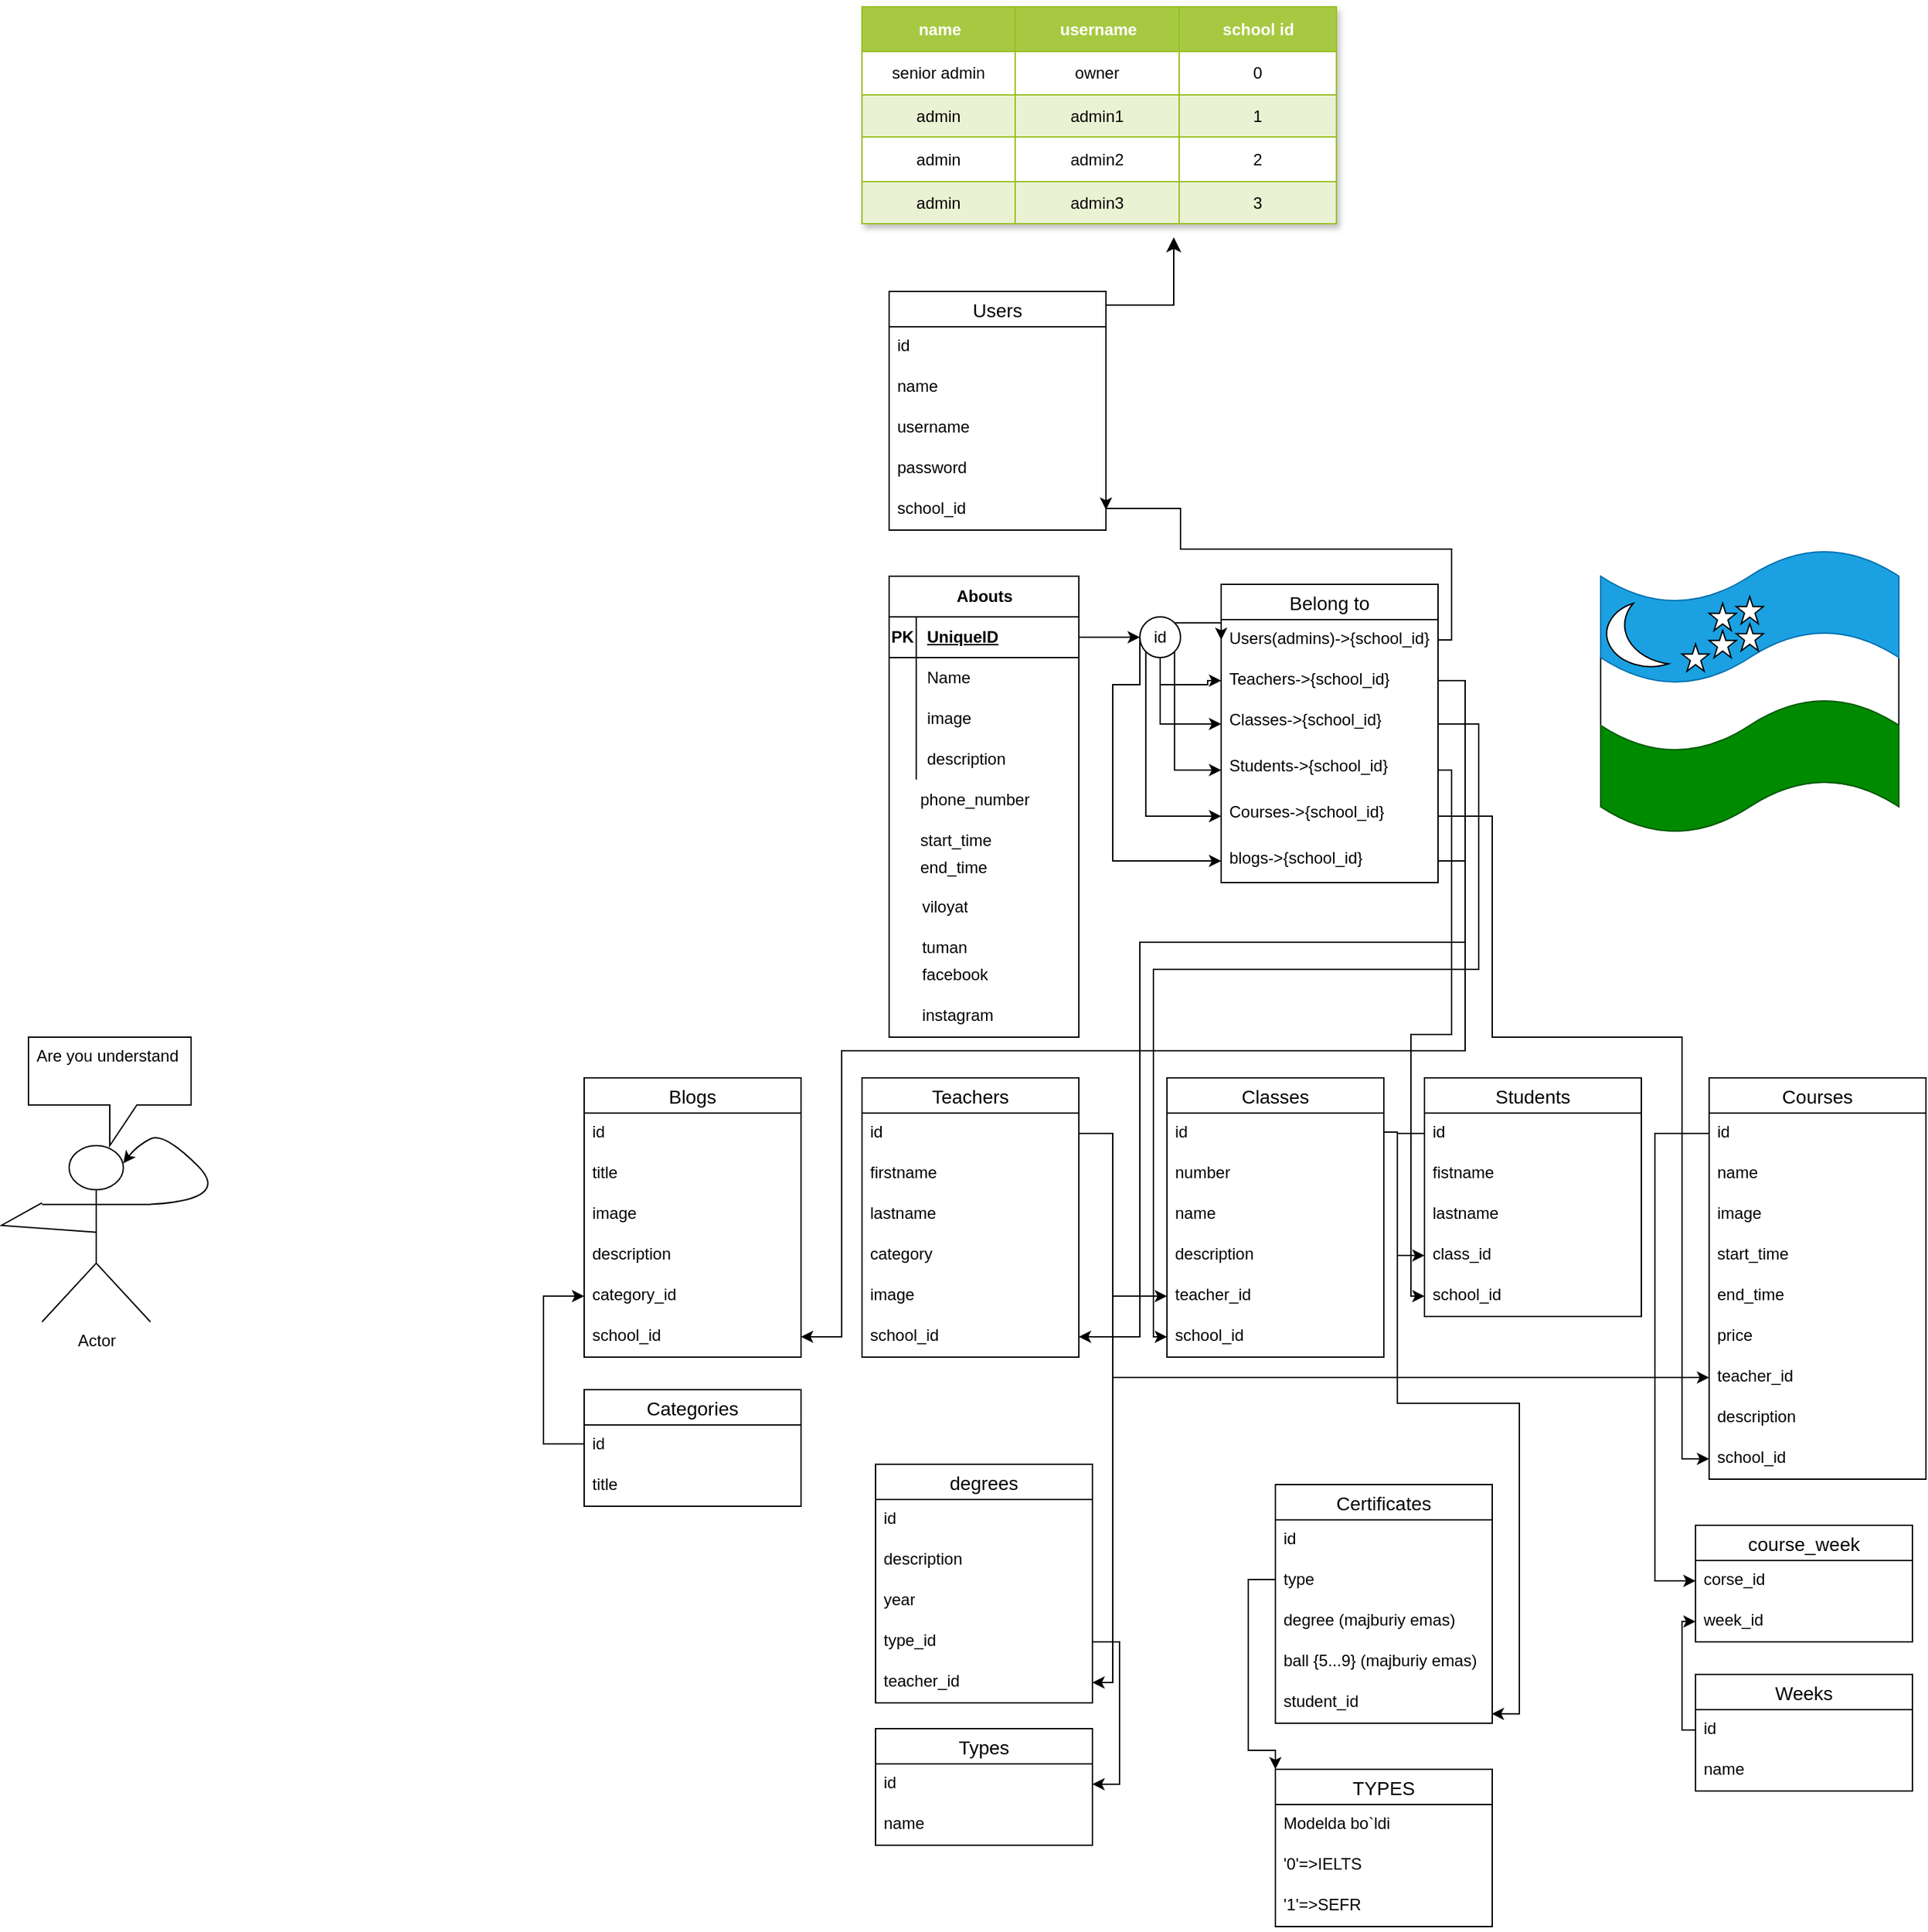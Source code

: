 <mxfile version="21.5.1" type="github">
  <diagram name="Page-1" id="LwU_bVEaTcYrUMofRP5s">
    <mxGraphModel dx="1930" dy="1664" grid="1" gridSize="10" guides="1" tooltips="1" connect="1" arrows="1" fold="1" page="1" pageScale="1" pageWidth="850" pageHeight="1100" math="0" shadow="0">
      <root>
        <mxCell id="0" />
        <mxCell id="1" parent="0" />
        <mxCell id="cDD-ko_IG0OKeNIVkfs_-1" value="Abouts" style="shape=table;startSize=30;container=1;collapsible=1;childLayout=tableLayout;fixedRows=1;rowLines=0;fontStyle=1;align=center;resizeLast=1;html=1;" parent="1" vertex="1">
          <mxGeometry x="-5" y="10" width="140" height="340" as="geometry">
            <mxRectangle x="-5" y="10" width="80" height="30" as="alternateBounds" />
          </mxGeometry>
        </mxCell>
        <mxCell id="cDD-ko_IG0OKeNIVkfs_-2" value="" style="shape=tableRow;horizontal=0;startSize=0;swimlaneHead=0;swimlaneBody=0;fillColor=none;collapsible=0;dropTarget=0;points=[[0,0.5],[1,0.5]];portConstraint=eastwest;top=0;left=0;right=0;bottom=1;" parent="cDD-ko_IG0OKeNIVkfs_-1" vertex="1">
          <mxGeometry y="30" width="140" height="30" as="geometry" />
        </mxCell>
        <mxCell id="cDD-ko_IG0OKeNIVkfs_-3" value="PK" style="shape=partialRectangle;connectable=0;fillColor=none;top=0;left=0;bottom=0;right=0;fontStyle=1;overflow=hidden;whiteSpace=wrap;html=1;" parent="cDD-ko_IG0OKeNIVkfs_-2" vertex="1">
          <mxGeometry width="20" height="30" as="geometry">
            <mxRectangle width="20" height="30" as="alternateBounds" />
          </mxGeometry>
        </mxCell>
        <mxCell id="cDD-ko_IG0OKeNIVkfs_-4" value="UniqueID" style="shape=partialRectangle;connectable=0;fillColor=none;top=0;left=0;bottom=0;right=0;align=left;spacingLeft=6;fontStyle=5;overflow=hidden;whiteSpace=wrap;html=1;" parent="cDD-ko_IG0OKeNIVkfs_-2" vertex="1">
          <mxGeometry x="20" width="120" height="30" as="geometry">
            <mxRectangle width="120" height="30" as="alternateBounds" />
          </mxGeometry>
        </mxCell>
        <mxCell id="cDD-ko_IG0OKeNIVkfs_-5" value="" style="shape=tableRow;horizontal=0;startSize=0;swimlaneHead=0;swimlaneBody=0;fillColor=none;collapsible=0;dropTarget=0;points=[[0,0.5],[1,0.5]];portConstraint=eastwest;top=0;left=0;right=0;bottom=0;" parent="cDD-ko_IG0OKeNIVkfs_-1" vertex="1">
          <mxGeometry y="60" width="140" height="30" as="geometry" />
        </mxCell>
        <mxCell id="cDD-ko_IG0OKeNIVkfs_-6" value="" style="shape=partialRectangle;connectable=0;fillColor=none;top=0;left=0;bottom=0;right=0;editable=1;overflow=hidden;whiteSpace=wrap;html=1;" parent="cDD-ko_IG0OKeNIVkfs_-5" vertex="1">
          <mxGeometry width="20" height="30" as="geometry">
            <mxRectangle width="20" height="30" as="alternateBounds" />
          </mxGeometry>
        </mxCell>
        <mxCell id="cDD-ko_IG0OKeNIVkfs_-7" value="Name" style="shape=partialRectangle;connectable=0;fillColor=none;top=0;left=0;bottom=0;right=0;align=left;spacingLeft=6;overflow=hidden;whiteSpace=wrap;html=1;" parent="cDD-ko_IG0OKeNIVkfs_-5" vertex="1">
          <mxGeometry x="20" width="120" height="30" as="geometry">
            <mxRectangle width="120" height="30" as="alternateBounds" />
          </mxGeometry>
        </mxCell>
        <mxCell id="cDD-ko_IG0OKeNIVkfs_-8" value="" style="shape=tableRow;horizontal=0;startSize=0;swimlaneHead=0;swimlaneBody=0;fillColor=none;collapsible=0;dropTarget=0;points=[[0,0.5],[1,0.5]];portConstraint=eastwest;top=0;left=0;right=0;bottom=0;" parent="cDD-ko_IG0OKeNIVkfs_-1" vertex="1">
          <mxGeometry y="90" width="140" height="30" as="geometry" />
        </mxCell>
        <mxCell id="cDD-ko_IG0OKeNIVkfs_-9" value="" style="shape=partialRectangle;connectable=0;fillColor=none;top=0;left=0;bottom=0;right=0;editable=1;overflow=hidden;whiteSpace=wrap;html=1;" parent="cDD-ko_IG0OKeNIVkfs_-8" vertex="1">
          <mxGeometry width="20" height="30" as="geometry">
            <mxRectangle width="20" height="30" as="alternateBounds" />
          </mxGeometry>
        </mxCell>
        <mxCell id="cDD-ko_IG0OKeNIVkfs_-10" value="image" style="shape=partialRectangle;connectable=0;fillColor=none;top=0;left=0;bottom=0;right=0;align=left;spacingLeft=6;overflow=hidden;whiteSpace=wrap;html=1;" parent="cDD-ko_IG0OKeNIVkfs_-8" vertex="1">
          <mxGeometry x="20" width="120" height="30" as="geometry">
            <mxRectangle width="120" height="30" as="alternateBounds" />
          </mxGeometry>
        </mxCell>
        <mxCell id="cDD-ko_IG0OKeNIVkfs_-11" value="" style="shape=tableRow;horizontal=0;startSize=0;swimlaneHead=0;swimlaneBody=0;fillColor=none;collapsible=0;dropTarget=0;points=[[0,0.5],[1,0.5]];portConstraint=eastwest;top=0;left=0;right=0;bottom=0;" parent="cDD-ko_IG0OKeNIVkfs_-1" vertex="1">
          <mxGeometry y="120" width="140" height="30" as="geometry" />
        </mxCell>
        <mxCell id="cDD-ko_IG0OKeNIVkfs_-12" value="" style="shape=partialRectangle;connectable=0;fillColor=none;top=0;left=0;bottom=0;right=0;editable=1;overflow=hidden;whiteSpace=wrap;html=1;" parent="cDD-ko_IG0OKeNIVkfs_-11" vertex="1">
          <mxGeometry width="20" height="30" as="geometry">
            <mxRectangle width="20" height="30" as="alternateBounds" />
          </mxGeometry>
        </mxCell>
        <mxCell id="cDD-ko_IG0OKeNIVkfs_-13" value="description" style="shape=partialRectangle;connectable=0;fillColor=none;top=0;left=0;bottom=0;right=0;align=left;spacingLeft=6;overflow=hidden;whiteSpace=wrap;html=1;" parent="cDD-ko_IG0OKeNIVkfs_-11" vertex="1">
          <mxGeometry x="20" width="120" height="30" as="geometry">
            <mxRectangle width="120" height="30" as="alternateBounds" />
          </mxGeometry>
        </mxCell>
        <mxCell id="cDD-ko_IG0OKeNIVkfs_-14" value="phone_number" style="shape=partialRectangle;connectable=0;fillColor=none;top=0;left=0;bottom=0;right=0;align=left;spacingLeft=6;overflow=hidden;whiteSpace=wrap;html=1;" parent="1" vertex="1">
          <mxGeometry x="10" y="160" width="150" height="30" as="geometry">
            <mxRectangle width="150" height="30" as="alternateBounds" />
          </mxGeometry>
        </mxCell>
        <mxCell id="cDD-ko_IG0OKeNIVkfs_-15" value="end_time" style="shape=partialRectangle;connectable=0;fillColor=none;top=0;left=0;bottom=0;right=0;align=left;spacingLeft=6;overflow=hidden;whiteSpace=wrap;html=1;" parent="1" vertex="1">
          <mxGeometry x="10" y="210" width="150" height="30" as="geometry">
            <mxRectangle width="150" height="30" as="alternateBounds" />
          </mxGeometry>
        </mxCell>
        <mxCell id="cDD-ko_IG0OKeNIVkfs_-16" value="start_time" style="shape=partialRectangle;connectable=0;fillColor=none;top=0;left=0;bottom=0;right=0;align=left;spacingLeft=6;overflow=hidden;whiteSpace=wrap;html=1;" parent="1" vertex="1">
          <mxGeometry x="10" y="190" width="150" height="30" as="geometry">
            <mxRectangle width="150" height="30" as="alternateBounds" />
          </mxGeometry>
        </mxCell>
        <mxCell id="cDD-ko_IG0OKeNIVkfs_-17" value="&amp;nbsp;viloyat" style="text;strokeColor=none;fillColor=none;spacingLeft=4;spacingRight=4;overflow=hidden;rotatable=0;points=[[0,0.5],[1,0.5]];portConstraint=eastwest;fontSize=12;whiteSpace=wrap;html=1;" parent="1" vertex="1">
          <mxGeometry x="10" y="240" width="110" height="30" as="geometry" />
        </mxCell>
        <mxCell id="cDD-ko_IG0OKeNIVkfs_-18" value="&amp;nbsp;tuman" style="text;strokeColor=none;fillColor=none;spacingLeft=4;spacingRight=4;overflow=hidden;rotatable=0;points=[[0,0.5],[1,0.5]];portConstraint=eastwest;fontSize=12;whiteSpace=wrap;html=1;" parent="1" vertex="1">
          <mxGeometry x="10" y="270" width="110" height="30" as="geometry" />
        </mxCell>
        <mxCell id="cDD-ko_IG0OKeNIVkfs_-19" value="&amp;nbsp;facebook" style="text;strokeColor=none;fillColor=none;spacingLeft=4;spacingRight=4;overflow=hidden;rotatable=0;points=[[0,0.5],[1,0.5]];portConstraint=eastwest;fontSize=12;whiteSpace=wrap;html=1;" parent="1" vertex="1">
          <mxGeometry x="10" y="290" width="110" height="30" as="geometry" />
        </mxCell>
        <mxCell id="cDD-ko_IG0OKeNIVkfs_-20" value="&amp;nbsp;instagram" style="text;strokeColor=none;fillColor=none;spacingLeft=4;spacingRight=4;overflow=hidden;rotatable=0;points=[[0,0.5],[1,0.5]];portConstraint=eastwest;fontSize=12;whiteSpace=wrap;html=1;" parent="1" vertex="1">
          <mxGeometry x="10" y="320" width="110" height="30" as="geometry" />
        </mxCell>
        <mxCell id="cDD-ko_IG0OKeNIVkfs_-21" value="Belong to" style="swimlane;fontStyle=0;childLayout=stackLayout;horizontal=1;startSize=26;horizontalStack=0;resizeParent=1;resizeParentMax=0;resizeLast=0;collapsible=1;marginBottom=0;align=center;fontSize=14;" parent="1" vertex="1">
          <mxGeometry x="240" y="16" width="160" height="220" as="geometry" />
        </mxCell>
        <mxCell id="cDD-ko_IG0OKeNIVkfs_-22" value="Users(admins)-&amp;gt;{school_id}" style="text;strokeColor=none;fillColor=none;spacingLeft=4;spacingRight=4;overflow=hidden;rotatable=0;points=[[0,0.5],[1,0.5]];portConstraint=eastwest;fontSize=12;whiteSpace=wrap;html=1;" parent="cDD-ko_IG0OKeNIVkfs_-21" vertex="1">
          <mxGeometry y="26" width="160" height="30" as="geometry" />
        </mxCell>
        <mxCell id="cDD-ko_IG0OKeNIVkfs_-23" value="Teachers-&amp;gt;{school_id}" style="text;strokeColor=none;fillColor=none;spacingLeft=4;spacingRight=4;overflow=hidden;rotatable=0;points=[[0,0.5],[1,0.5]];portConstraint=eastwest;fontSize=12;whiteSpace=wrap;html=1;" parent="cDD-ko_IG0OKeNIVkfs_-21" vertex="1">
          <mxGeometry y="56" width="160" height="30" as="geometry" />
        </mxCell>
        <mxCell id="cDD-ko_IG0OKeNIVkfs_-24" value="Classes-&amp;gt;{school_id}" style="text;strokeColor=none;fillColor=none;spacingLeft=4;spacingRight=4;overflow=hidden;rotatable=0;points=[[0,0.5],[1,0.5]];portConstraint=eastwest;fontSize=12;whiteSpace=wrap;html=1;" parent="cDD-ko_IG0OKeNIVkfs_-21" vertex="1">
          <mxGeometry y="86" width="160" height="34" as="geometry" />
        </mxCell>
        <mxCell id="cDD-ko_IG0OKeNIVkfs_-25" value="Students-&amp;gt;{school_id}" style="text;strokeColor=none;fillColor=none;spacingLeft=4;spacingRight=4;overflow=hidden;rotatable=0;points=[[0,0.5],[1,0.5]];portConstraint=eastwest;fontSize=12;whiteSpace=wrap;html=1;" parent="cDD-ko_IG0OKeNIVkfs_-21" vertex="1">
          <mxGeometry y="120" width="160" height="34" as="geometry" />
        </mxCell>
        <mxCell id="cDD-ko_IG0OKeNIVkfs_-26" value="Courses-&amp;gt;{school_id}" style="text;strokeColor=none;fillColor=none;spacingLeft=4;spacingRight=4;overflow=hidden;rotatable=0;points=[[0,0.5],[1,0.5]];portConstraint=eastwest;fontSize=12;whiteSpace=wrap;html=1;" parent="cDD-ko_IG0OKeNIVkfs_-21" vertex="1">
          <mxGeometry y="154" width="160" height="34" as="geometry" />
        </mxCell>
        <mxCell id="cDD-ko_IG0OKeNIVkfs_-27" value="blogs-&amp;gt;{school_id}" style="text;strokeColor=none;fillColor=none;spacingLeft=4;spacingRight=4;overflow=hidden;rotatable=0;points=[[0,0.5],[1,0.5]];portConstraint=eastwest;fontSize=12;whiteSpace=wrap;html=1;" parent="cDD-ko_IG0OKeNIVkfs_-21" vertex="1">
          <mxGeometry y="188" width="160" height="32" as="geometry" />
        </mxCell>
        <mxCell id="cDD-ko_IG0OKeNIVkfs_-28" style="edgeStyle=orthogonalEdgeStyle;rounded=0;orthogonalLoop=1;jettySize=auto;html=1;exitX=1;exitY=0;exitDx=0;exitDy=0;entryX=0;entryY=0.5;entryDx=0;entryDy=0;" parent="1" source="cDD-ko_IG0OKeNIVkfs_-34" target="cDD-ko_IG0OKeNIVkfs_-22" edge="1">
          <mxGeometry relative="1" as="geometry">
            <Array as="points">
              <mxPoint x="240" y="44" />
            </Array>
          </mxGeometry>
        </mxCell>
        <mxCell id="cDD-ko_IG0OKeNIVkfs_-29" style="edgeStyle=orthogonalEdgeStyle;rounded=0;orthogonalLoop=1;jettySize=auto;html=1;entryX=0;entryY=0.5;entryDx=0;entryDy=0;" parent="1" source="cDD-ko_IG0OKeNIVkfs_-34" target="cDD-ko_IG0OKeNIVkfs_-23" edge="1">
          <mxGeometry relative="1" as="geometry" />
        </mxCell>
        <mxCell id="cDD-ko_IG0OKeNIVkfs_-30" style="edgeStyle=orthogonalEdgeStyle;rounded=0;orthogonalLoop=1;jettySize=auto;html=1;exitX=1;exitY=1;exitDx=0;exitDy=0;entryX=0;entryY=0.5;entryDx=0;entryDy=0;" parent="1" source="cDD-ko_IG0OKeNIVkfs_-34" target="cDD-ko_IG0OKeNIVkfs_-25" edge="1">
          <mxGeometry relative="1" as="geometry" />
        </mxCell>
        <mxCell id="cDD-ko_IG0OKeNIVkfs_-31" style="edgeStyle=orthogonalEdgeStyle;rounded=0;orthogonalLoop=1;jettySize=auto;html=1;exitX=0.5;exitY=1;exitDx=0;exitDy=0;entryX=0;entryY=0.5;entryDx=0;entryDy=0;" parent="1" source="cDD-ko_IG0OKeNIVkfs_-34" target="cDD-ko_IG0OKeNIVkfs_-24" edge="1">
          <mxGeometry relative="1" as="geometry" />
        </mxCell>
        <mxCell id="cDD-ko_IG0OKeNIVkfs_-32" style="edgeStyle=orthogonalEdgeStyle;rounded=0;orthogonalLoop=1;jettySize=auto;html=1;exitX=0;exitY=1;exitDx=0;exitDy=0;entryX=0;entryY=0.5;entryDx=0;entryDy=0;" parent="1" source="cDD-ko_IG0OKeNIVkfs_-34" target="cDD-ko_IG0OKeNIVkfs_-26" edge="1">
          <mxGeometry relative="1" as="geometry">
            <mxPoint x="170.003" y="79.997" as="sourcePoint" />
            <mxPoint x="335.61" y="229.39" as="targetPoint" />
          </mxGeometry>
        </mxCell>
        <mxCell id="cDD-ko_IG0OKeNIVkfs_-33" style="edgeStyle=orthogonalEdgeStyle;rounded=0;orthogonalLoop=1;jettySize=auto;html=1;exitX=0;exitY=0.5;exitDx=0;exitDy=0;entryX=0;entryY=0.5;entryDx=0;entryDy=0;" parent="1" source="cDD-ko_IG0OKeNIVkfs_-34" target="cDD-ko_IG0OKeNIVkfs_-27" edge="1">
          <mxGeometry relative="1" as="geometry">
            <Array as="points">
              <mxPoint x="180" y="90" />
              <mxPoint x="160" y="90" />
              <mxPoint x="160" y="220" />
            </Array>
          </mxGeometry>
        </mxCell>
        <mxCell id="cDD-ko_IG0OKeNIVkfs_-34" value="id" style="ellipse;whiteSpace=wrap;html=1;align=center;" parent="1" vertex="1">
          <mxGeometry x="180" y="40" width="30" height="30" as="geometry" />
        </mxCell>
        <mxCell id="cDD-ko_IG0OKeNIVkfs_-35" style="edgeStyle=orthogonalEdgeStyle;rounded=0;orthogonalLoop=1;jettySize=auto;html=1;exitX=1;exitY=0.5;exitDx=0;exitDy=0;" parent="1" source="cDD-ko_IG0OKeNIVkfs_-2" target="cDD-ko_IG0OKeNIVkfs_-34" edge="1">
          <mxGeometry relative="1" as="geometry" />
        </mxCell>
        <mxCell id="cDD-ko_IG0OKeNIVkfs_-36" value="" style="shape=partialRectangle;connectable=0;top=0;left=0;bottom=0;right=0;editable=1;overflow=hidden;whiteSpace=wrap;html=1;" parent="1" vertex="1">
          <mxGeometry x="425" y="80" width="30" height="30" as="geometry">
            <mxRectangle width="30" height="30" as="alternateBounds" />
          </mxGeometry>
        </mxCell>
        <mxCell id="cDD-ko_IG0OKeNIVkfs_-37" value="Users" style="swimlane;fontStyle=0;childLayout=stackLayout;horizontal=1;startSize=26;horizontalStack=0;resizeParent=1;resizeParentMax=0;resizeLast=0;collapsible=1;marginBottom=0;align=center;fontSize=14;" parent="1" vertex="1">
          <mxGeometry x="-5" y="-200" width="160" height="176" as="geometry" />
        </mxCell>
        <mxCell id="cDD-ko_IG0OKeNIVkfs_-38" value="id" style="text;strokeColor=none;fillColor=none;spacingLeft=4;spacingRight=4;overflow=hidden;rotatable=0;points=[[0,0.5],[1,0.5]];portConstraint=eastwest;fontSize=12;whiteSpace=wrap;html=1;" parent="cDD-ko_IG0OKeNIVkfs_-37" vertex="1">
          <mxGeometry y="26" width="160" height="30" as="geometry" />
        </mxCell>
        <mxCell id="cDD-ko_IG0OKeNIVkfs_-39" value="name" style="text;strokeColor=none;fillColor=none;spacingLeft=4;spacingRight=4;overflow=hidden;rotatable=0;points=[[0,0.5],[1,0.5]];portConstraint=eastwest;fontSize=12;whiteSpace=wrap;html=1;" parent="cDD-ko_IG0OKeNIVkfs_-37" vertex="1">
          <mxGeometry y="56" width="160" height="30" as="geometry" />
        </mxCell>
        <mxCell id="cDD-ko_IG0OKeNIVkfs_-40" value="username" style="text;strokeColor=none;fillColor=none;spacingLeft=4;spacingRight=4;overflow=hidden;rotatable=0;points=[[0,0.5],[1,0.5]];portConstraint=eastwest;fontSize=12;whiteSpace=wrap;html=1;" parent="cDD-ko_IG0OKeNIVkfs_-37" vertex="1">
          <mxGeometry y="86" width="160" height="30" as="geometry" />
        </mxCell>
        <mxCell id="cDD-ko_IG0OKeNIVkfs_-41" value="password" style="text;strokeColor=none;fillColor=none;spacingLeft=4;spacingRight=4;overflow=hidden;rotatable=0;points=[[0,0.5],[1,0.5]];portConstraint=eastwest;fontSize=12;whiteSpace=wrap;html=1;" parent="cDD-ko_IG0OKeNIVkfs_-37" vertex="1">
          <mxGeometry y="116" width="160" height="30" as="geometry" />
        </mxCell>
        <mxCell id="cDD-ko_IG0OKeNIVkfs_-42" value="school_id" style="text;strokeColor=none;fillColor=none;spacingLeft=4;spacingRight=4;overflow=hidden;rotatable=0;points=[[0,0.5],[1,0.5]];portConstraint=eastwest;fontSize=12;whiteSpace=wrap;html=1;" parent="cDD-ko_IG0OKeNIVkfs_-37" vertex="1">
          <mxGeometry y="146" width="160" height="30" as="geometry" />
        </mxCell>
        <mxCell id="cDD-ko_IG0OKeNIVkfs_-43" style="edgeStyle=orthogonalEdgeStyle;rounded=0;orthogonalLoop=1;jettySize=auto;html=1;exitX=1;exitY=0.5;exitDx=0;exitDy=0;entryX=1;entryY=0.5;entryDx=0;entryDy=0;" parent="1" source="cDD-ko_IG0OKeNIVkfs_-22" target="cDD-ko_IG0OKeNIVkfs_-42" edge="1">
          <mxGeometry relative="1" as="geometry">
            <mxPoint x="160" y="-40" as="targetPoint" />
            <Array as="points">
              <mxPoint x="410" y="57" />
              <mxPoint x="410" y="-10" />
              <mxPoint x="210" y="-10" />
              <mxPoint x="210" y="-40" />
            </Array>
          </mxGeometry>
        </mxCell>
        <mxCell id="cDD-ko_IG0OKeNIVkfs_-44" value="Teachers" style="swimlane;fontStyle=0;childLayout=stackLayout;horizontal=1;startSize=26;horizontalStack=0;resizeParent=1;resizeParentMax=0;resizeLast=0;collapsible=1;marginBottom=0;align=center;fontSize=14;" parent="1" vertex="1">
          <mxGeometry x="-25" y="380" width="160" height="206" as="geometry" />
        </mxCell>
        <mxCell id="cDD-ko_IG0OKeNIVkfs_-45" value="id" style="text;strokeColor=none;fillColor=none;spacingLeft=4;spacingRight=4;overflow=hidden;rotatable=0;points=[[0,0.5],[1,0.5]];portConstraint=eastwest;fontSize=12;whiteSpace=wrap;html=1;" parent="cDD-ko_IG0OKeNIVkfs_-44" vertex="1">
          <mxGeometry y="26" width="160" height="30" as="geometry" />
        </mxCell>
        <mxCell id="cDD-ko_IG0OKeNIVkfs_-46" value="firstname" style="text;strokeColor=none;fillColor=none;spacingLeft=4;spacingRight=4;overflow=hidden;rotatable=0;points=[[0,0.5],[1,0.5]];portConstraint=eastwest;fontSize=12;whiteSpace=wrap;html=1;" parent="cDD-ko_IG0OKeNIVkfs_-44" vertex="1">
          <mxGeometry y="56" width="160" height="30" as="geometry" />
        </mxCell>
        <mxCell id="cDD-ko_IG0OKeNIVkfs_-47" value="lastname" style="text;strokeColor=none;fillColor=none;spacingLeft=4;spacingRight=4;overflow=hidden;rotatable=0;points=[[0,0.5],[1,0.5]];portConstraint=eastwest;fontSize=12;whiteSpace=wrap;html=1;" parent="cDD-ko_IG0OKeNIVkfs_-44" vertex="1">
          <mxGeometry y="86" width="160" height="30" as="geometry" />
        </mxCell>
        <mxCell id="cDD-ko_IG0OKeNIVkfs_-48" value="category" style="text;strokeColor=none;fillColor=none;spacingLeft=4;spacingRight=4;overflow=hidden;rotatable=0;points=[[0,0.5],[1,0.5]];portConstraint=eastwest;fontSize=12;whiteSpace=wrap;html=1;" parent="cDD-ko_IG0OKeNIVkfs_-44" vertex="1">
          <mxGeometry y="116" width="160" height="30" as="geometry" />
        </mxCell>
        <mxCell id="cDD-ko_IG0OKeNIVkfs_-49" value="image" style="text;strokeColor=none;fillColor=none;spacingLeft=4;spacingRight=4;overflow=hidden;rotatable=0;points=[[0,0.5],[1,0.5]];portConstraint=eastwest;fontSize=12;whiteSpace=wrap;html=1;" parent="cDD-ko_IG0OKeNIVkfs_-44" vertex="1">
          <mxGeometry y="146" width="160" height="30" as="geometry" />
        </mxCell>
        <mxCell id="cDD-ko_IG0OKeNIVkfs_-50" value="school_id" style="text;strokeColor=none;fillColor=none;spacingLeft=4;spacingRight=4;overflow=hidden;rotatable=0;points=[[0,0.5],[1,0.5]];portConstraint=eastwest;fontSize=12;whiteSpace=wrap;html=1;" parent="cDD-ko_IG0OKeNIVkfs_-44" vertex="1">
          <mxGeometry y="176" width="160" height="30" as="geometry" />
        </mxCell>
        <mxCell id="cDD-ko_IG0OKeNIVkfs_-51" style="edgeStyle=orthogonalEdgeStyle;rounded=0;orthogonalLoop=1;jettySize=auto;html=1;exitX=1;exitY=0.5;exitDx=0;exitDy=0;entryX=1;entryY=0.5;entryDx=0;entryDy=0;" parent="1" source="cDD-ko_IG0OKeNIVkfs_-23" target="cDD-ko_IG0OKeNIVkfs_-50" edge="1">
          <mxGeometry relative="1" as="geometry">
            <mxPoint x="180" y="570" as="targetPoint" />
            <Array as="points">
              <mxPoint x="420" y="87" />
              <mxPoint x="420" y="280" />
              <mxPoint x="180" y="280" />
              <mxPoint x="180" y="571" />
            </Array>
          </mxGeometry>
        </mxCell>
        <mxCell id="cDD-ko_IG0OKeNIVkfs_-52" value="Students" style="swimlane;fontStyle=0;childLayout=stackLayout;horizontal=1;startSize=26;horizontalStack=0;resizeParent=1;resizeParentMax=0;resizeLast=0;collapsible=1;marginBottom=0;align=center;fontSize=14;" parent="1" vertex="1">
          <mxGeometry x="390" y="380" width="160" height="176" as="geometry" />
        </mxCell>
        <mxCell id="cDD-ko_IG0OKeNIVkfs_-53" value="id" style="text;strokeColor=none;fillColor=none;spacingLeft=4;spacingRight=4;overflow=hidden;rotatable=0;points=[[0,0.5],[1,0.5]];portConstraint=eastwest;fontSize=12;whiteSpace=wrap;html=1;" parent="cDD-ko_IG0OKeNIVkfs_-52" vertex="1">
          <mxGeometry y="26" width="160" height="30" as="geometry" />
        </mxCell>
        <mxCell id="cDD-ko_IG0OKeNIVkfs_-54" value="fistname" style="text;strokeColor=none;fillColor=none;spacingLeft=4;spacingRight=4;overflow=hidden;rotatable=0;points=[[0,0.5],[1,0.5]];portConstraint=eastwest;fontSize=12;whiteSpace=wrap;html=1;" parent="cDD-ko_IG0OKeNIVkfs_-52" vertex="1">
          <mxGeometry y="56" width="160" height="30" as="geometry" />
        </mxCell>
        <mxCell id="cDD-ko_IG0OKeNIVkfs_-55" value="lastname" style="text;strokeColor=none;fillColor=none;spacingLeft=4;spacingRight=4;overflow=hidden;rotatable=0;points=[[0,0.5],[1,0.5]];portConstraint=eastwest;fontSize=12;whiteSpace=wrap;html=1;" parent="cDD-ko_IG0OKeNIVkfs_-52" vertex="1">
          <mxGeometry y="86" width="160" height="30" as="geometry" />
        </mxCell>
        <mxCell id="cDD-ko_IG0OKeNIVkfs_-56" value="class_id" style="text;strokeColor=none;fillColor=none;spacingLeft=4;spacingRight=4;overflow=hidden;rotatable=0;points=[[0,0.5],[1,0.5]];portConstraint=eastwest;fontSize=12;whiteSpace=wrap;html=1;" parent="cDD-ko_IG0OKeNIVkfs_-52" vertex="1">
          <mxGeometry y="116" width="160" height="30" as="geometry" />
        </mxCell>
        <mxCell id="cDD-ko_IG0OKeNIVkfs_-57" value="school_id" style="text;strokeColor=none;fillColor=none;spacingLeft=4;spacingRight=4;overflow=hidden;rotatable=0;points=[[0,0.5],[1,0.5]];portConstraint=eastwest;fontSize=12;whiteSpace=wrap;html=1;" parent="cDD-ko_IG0OKeNIVkfs_-52" vertex="1">
          <mxGeometry y="146" width="160" height="30" as="geometry" />
        </mxCell>
        <mxCell id="cDD-ko_IG0OKeNIVkfs_-58" value="Classes" style="swimlane;fontStyle=0;childLayout=stackLayout;horizontal=1;startSize=26;horizontalStack=0;resizeParent=1;resizeParentMax=0;resizeLast=0;collapsible=1;marginBottom=0;align=center;fontSize=14;" parent="1" vertex="1">
          <mxGeometry x="200" y="380" width="160" height="206" as="geometry" />
        </mxCell>
        <mxCell id="cDD-ko_IG0OKeNIVkfs_-59" value="id" style="text;strokeColor=none;fillColor=none;spacingLeft=4;spacingRight=4;overflow=hidden;rotatable=0;points=[[0,0.5],[1,0.5]];portConstraint=eastwest;fontSize=12;whiteSpace=wrap;html=1;" parent="cDD-ko_IG0OKeNIVkfs_-58" vertex="1">
          <mxGeometry y="26" width="160" height="30" as="geometry" />
        </mxCell>
        <mxCell id="cDD-ko_IG0OKeNIVkfs_-60" value="number" style="text;strokeColor=none;fillColor=none;spacingLeft=4;spacingRight=4;overflow=hidden;rotatable=0;points=[[0,0.5],[1,0.5]];portConstraint=eastwest;fontSize=12;whiteSpace=wrap;html=1;" parent="cDD-ko_IG0OKeNIVkfs_-58" vertex="1">
          <mxGeometry y="56" width="160" height="30" as="geometry" />
        </mxCell>
        <mxCell id="cDD-ko_IG0OKeNIVkfs_-61" value="name" style="text;strokeColor=none;fillColor=none;spacingLeft=4;spacingRight=4;overflow=hidden;rotatable=0;points=[[0,0.5],[1,0.5]];portConstraint=eastwest;fontSize=12;whiteSpace=wrap;html=1;" parent="cDD-ko_IG0OKeNIVkfs_-58" vertex="1">
          <mxGeometry y="86" width="160" height="30" as="geometry" />
        </mxCell>
        <mxCell id="cDD-ko_IG0OKeNIVkfs_-62" value="description" style="text;strokeColor=none;fillColor=none;spacingLeft=4;spacingRight=4;overflow=hidden;rotatable=0;points=[[0,0.5],[1,0.5]];portConstraint=eastwest;fontSize=12;whiteSpace=wrap;html=1;" parent="cDD-ko_IG0OKeNIVkfs_-58" vertex="1">
          <mxGeometry y="116" width="160" height="30" as="geometry" />
        </mxCell>
        <mxCell id="cDD-ko_IG0OKeNIVkfs_-63" value="teacher_id" style="text;strokeColor=none;fillColor=none;spacingLeft=4;spacingRight=4;overflow=hidden;rotatable=0;points=[[0,0.5],[1,0.5]];portConstraint=eastwest;fontSize=12;whiteSpace=wrap;html=1;" parent="cDD-ko_IG0OKeNIVkfs_-58" vertex="1">
          <mxGeometry y="146" width="160" height="30" as="geometry" />
        </mxCell>
        <mxCell id="cDD-ko_IG0OKeNIVkfs_-64" value="school_id" style="text;strokeColor=none;fillColor=none;spacingLeft=4;spacingRight=4;overflow=hidden;rotatable=0;points=[[0,0.5],[1,0.5]];portConstraint=eastwest;fontSize=12;whiteSpace=wrap;html=1;" parent="cDD-ko_IG0OKeNIVkfs_-58" vertex="1">
          <mxGeometry y="176" width="160" height="30" as="geometry" />
        </mxCell>
        <mxCell id="cDD-ko_IG0OKeNIVkfs_-65" style="edgeStyle=orthogonalEdgeStyle;rounded=0;orthogonalLoop=1;jettySize=auto;html=1;exitX=1;exitY=0.5;exitDx=0;exitDy=0;entryX=0;entryY=0.5;entryDx=0;entryDy=0;" parent="1" source="cDD-ko_IG0OKeNIVkfs_-24" target="cDD-ko_IG0OKeNIVkfs_-64" edge="1">
          <mxGeometry relative="1" as="geometry">
            <Array as="points">
              <mxPoint x="430" y="119" />
              <mxPoint x="430" y="300" />
              <mxPoint x="190" y="300" />
              <mxPoint x="190" y="571" />
            </Array>
          </mxGeometry>
        </mxCell>
        <mxCell id="cDD-ko_IG0OKeNIVkfs_-66" style="edgeStyle=orthogonalEdgeStyle;rounded=0;orthogonalLoop=1;jettySize=auto;html=1;exitX=1;exitY=0.5;exitDx=0;exitDy=0;entryX=0;entryY=0.5;entryDx=0;entryDy=0;" parent="1" source="cDD-ko_IG0OKeNIVkfs_-45" target="cDD-ko_IG0OKeNIVkfs_-63" edge="1">
          <mxGeometry relative="1" as="geometry">
            <Array as="points">
              <mxPoint x="160" y="421" />
              <mxPoint x="160" y="541" />
            </Array>
          </mxGeometry>
        </mxCell>
        <mxCell id="cDD-ko_IG0OKeNIVkfs_-67" style="edgeStyle=orthogonalEdgeStyle;rounded=0;orthogonalLoop=1;jettySize=auto;html=1;exitX=1;exitY=0.5;exitDx=0;exitDy=0;entryX=0;entryY=0.5;entryDx=0;entryDy=0;" parent="1" source="cDD-ko_IG0OKeNIVkfs_-59" target="cDD-ko_IG0OKeNIVkfs_-56" edge="1">
          <mxGeometry relative="1" as="geometry">
            <Array as="points">
              <mxPoint x="360" y="420" />
              <mxPoint x="370" y="420" />
              <mxPoint x="370" y="511" />
            </Array>
          </mxGeometry>
        </mxCell>
        <mxCell id="cDD-ko_IG0OKeNIVkfs_-68" value="Courses" style="swimlane;fontStyle=0;childLayout=stackLayout;horizontal=1;startSize=26;horizontalStack=0;resizeParent=1;resizeParentMax=0;resizeLast=0;collapsible=1;marginBottom=0;align=center;fontSize=14;" parent="1" vertex="1">
          <mxGeometry x="600" y="380" width="160" height="296" as="geometry" />
        </mxCell>
        <mxCell id="cDD-ko_IG0OKeNIVkfs_-69" value="id" style="text;strokeColor=none;fillColor=none;spacingLeft=4;spacingRight=4;overflow=hidden;rotatable=0;points=[[0,0.5],[1,0.5]];portConstraint=eastwest;fontSize=12;whiteSpace=wrap;html=1;" parent="cDD-ko_IG0OKeNIVkfs_-68" vertex="1">
          <mxGeometry y="26" width="160" height="30" as="geometry" />
        </mxCell>
        <mxCell id="cDD-ko_IG0OKeNIVkfs_-70" value="name" style="text;strokeColor=none;fillColor=none;spacingLeft=4;spacingRight=4;overflow=hidden;rotatable=0;points=[[0,0.5],[1,0.5]];portConstraint=eastwest;fontSize=12;whiteSpace=wrap;html=1;" parent="cDD-ko_IG0OKeNIVkfs_-68" vertex="1">
          <mxGeometry y="56" width="160" height="30" as="geometry" />
        </mxCell>
        <mxCell id="cDD-ko_IG0OKeNIVkfs_-71" value="image" style="text;strokeColor=none;fillColor=none;spacingLeft=4;spacingRight=4;overflow=hidden;rotatable=0;points=[[0,0.5],[1,0.5]];portConstraint=eastwest;fontSize=12;whiteSpace=wrap;html=1;" parent="cDD-ko_IG0OKeNIVkfs_-68" vertex="1">
          <mxGeometry y="86" width="160" height="30" as="geometry" />
        </mxCell>
        <mxCell id="cDD-ko_IG0OKeNIVkfs_-72" value="start_time" style="text;strokeColor=none;fillColor=none;spacingLeft=4;spacingRight=4;overflow=hidden;rotatable=0;points=[[0,0.5],[1,0.5]];portConstraint=eastwest;fontSize=12;whiteSpace=wrap;html=1;" parent="cDD-ko_IG0OKeNIVkfs_-68" vertex="1">
          <mxGeometry y="116" width="160" height="30" as="geometry" />
        </mxCell>
        <mxCell id="cDD-ko_IG0OKeNIVkfs_-73" value="end_time" style="text;strokeColor=none;fillColor=none;spacingLeft=4;spacingRight=4;overflow=hidden;rotatable=0;points=[[0,0.5],[1,0.5]];portConstraint=eastwest;fontSize=12;whiteSpace=wrap;html=1;" parent="cDD-ko_IG0OKeNIVkfs_-68" vertex="1">
          <mxGeometry y="146" width="160" height="30" as="geometry" />
        </mxCell>
        <mxCell id="cDD-ko_IG0OKeNIVkfs_-74" value="price" style="text;strokeColor=none;fillColor=none;spacingLeft=4;spacingRight=4;overflow=hidden;rotatable=0;points=[[0,0.5],[1,0.5]];portConstraint=eastwest;fontSize=12;whiteSpace=wrap;html=1;" parent="cDD-ko_IG0OKeNIVkfs_-68" vertex="1">
          <mxGeometry y="176" width="160" height="30" as="geometry" />
        </mxCell>
        <mxCell id="cDD-ko_IG0OKeNIVkfs_-75" value="teacher_id" style="text;strokeColor=none;fillColor=none;spacingLeft=4;spacingRight=4;overflow=hidden;rotatable=0;points=[[0,0.5],[1,0.5]];portConstraint=eastwest;fontSize=12;whiteSpace=wrap;html=1;" parent="cDD-ko_IG0OKeNIVkfs_-68" vertex="1">
          <mxGeometry y="206" width="160" height="30" as="geometry" />
        </mxCell>
        <mxCell id="cDD-ko_IG0OKeNIVkfs_-76" value="description" style="text;strokeColor=none;fillColor=none;spacingLeft=4;spacingRight=4;overflow=hidden;rotatable=0;points=[[0,0.5],[1,0.5]];portConstraint=eastwest;fontSize=12;whiteSpace=wrap;html=1;" parent="cDD-ko_IG0OKeNIVkfs_-68" vertex="1">
          <mxGeometry y="236" width="160" height="30" as="geometry" />
        </mxCell>
        <mxCell id="cDD-ko_IG0OKeNIVkfs_-77" value="school_id" style="text;strokeColor=none;fillColor=none;spacingLeft=4;spacingRight=4;overflow=hidden;rotatable=0;points=[[0,0.5],[1,0.5]];portConstraint=eastwest;fontSize=12;whiteSpace=wrap;html=1;" parent="cDD-ko_IG0OKeNIVkfs_-68" vertex="1">
          <mxGeometry y="266" width="160" height="30" as="geometry" />
        </mxCell>
        <mxCell id="cDD-ko_IG0OKeNIVkfs_-78" style="edgeStyle=orthogonalEdgeStyle;rounded=0;orthogonalLoop=1;jettySize=auto;html=1;exitX=1;exitY=0.5;exitDx=0;exitDy=0;entryX=0;entryY=0.5;entryDx=0;entryDy=0;" parent="1" source="cDD-ko_IG0OKeNIVkfs_-25" target="cDD-ko_IG0OKeNIVkfs_-57" edge="1">
          <mxGeometry relative="1" as="geometry">
            <Array as="points">
              <mxPoint x="410" y="153" />
              <mxPoint x="410" y="348" />
              <mxPoint x="380" y="348" />
              <mxPoint x="380" y="541" />
            </Array>
          </mxGeometry>
        </mxCell>
        <mxCell id="cDD-ko_IG0OKeNIVkfs_-79" style="edgeStyle=orthogonalEdgeStyle;rounded=0;orthogonalLoop=1;jettySize=auto;html=1;exitX=1;exitY=0.5;exitDx=0;exitDy=0;entryX=0;entryY=0.5;entryDx=0;entryDy=0;" parent="1" source="cDD-ko_IG0OKeNIVkfs_-26" target="cDD-ko_IG0OKeNIVkfs_-77" edge="1">
          <mxGeometry relative="1" as="geometry">
            <Array as="points">
              <mxPoint x="440" y="187" />
              <mxPoint x="440" y="350" />
              <mxPoint x="580" y="350" />
              <mxPoint x="580" y="661" />
            </Array>
          </mxGeometry>
        </mxCell>
        <mxCell id="cDD-ko_IG0OKeNIVkfs_-80" style="edgeStyle=orthogonalEdgeStyle;rounded=0;orthogonalLoop=1;jettySize=auto;html=1;exitX=1;exitY=0.5;exitDx=0;exitDy=0;entryX=0;entryY=0.5;entryDx=0;entryDy=0;" parent="1" source="cDD-ko_IG0OKeNIVkfs_-45" target="cDD-ko_IG0OKeNIVkfs_-75" edge="1">
          <mxGeometry relative="1" as="geometry">
            <Array as="points">
              <mxPoint x="160" y="421" />
              <mxPoint x="160" y="601" />
            </Array>
          </mxGeometry>
        </mxCell>
        <mxCell id="cDD-ko_IG0OKeNIVkfs_-81" value="Blogs" style="swimlane;fontStyle=0;childLayout=stackLayout;horizontal=1;startSize=26;horizontalStack=0;resizeParent=1;resizeParentMax=0;resizeLast=0;collapsible=1;marginBottom=0;align=center;fontSize=14;" parent="1" vertex="1">
          <mxGeometry x="-230" y="380" width="160" height="206" as="geometry" />
        </mxCell>
        <mxCell id="cDD-ko_IG0OKeNIVkfs_-82" value="id" style="text;strokeColor=none;fillColor=none;spacingLeft=4;spacingRight=4;overflow=hidden;rotatable=0;points=[[0,0.5],[1,0.5]];portConstraint=eastwest;fontSize=12;whiteSpace=wrap;html=1;" parent="cDD-ko_IG0OKeNIVkfs_-81" vertex="1">
          <mxGeometry y="26" width="160" height="30" as="geometry" />
        </mxCell>
        <mxCell id="cDD-ko_IG0OKeNIVkfs_-83" value="title" style="text;strokeColor=none;fillColor=none;spacingLeft=4;spacingRight=4;overflow=hidden;rotatable=0;points=[[0,0.5],[1,0.5]];portConstraint=eastwest;fontSize=12;whiteSpace=wrap;html=1;" parent="cDD-ko_IG0OKeNIVkfs_-81" vertex="1">
          <mxGeometry y="56" width="160" height="30" as="geometry" />
        </mxCell>
        <mxCell id="cDD-ko_IG0OKeNIVkfs_-84" value="image" style="text;strokeColor=none;fillColor=none;spacingLeft=4;spacingRight=4;overflow=hidden;rotatable=0;points=[[0,0.5],[1,0.5]];portConstraint=eastwest;fontSize=12;whiteSpace=wrap;html=1;" parent="cDD-ko_IG0OKeNIVkfs_-81" vertex="1">
          <mxGeometry y="86" width="160" height="30" as="geometry" />
        </mxCell>
        <mxCell id="cDD-ko_IG0OKeNIVkfs_-85" value="description" style="text;strokeColor=none;fillColor=none;spacingLeft=4;spacingRight=4;overflow=hidden;rotatable=0;points=[[0,0.5],[1,0.5]];portConstraint=eastwest;fontSize=12;whiteSpace=wrap;html=1;" parent="cDD-ko_IG0OKeNIVkfs_-81" vertex="1">
          <mxGeometry y="116" width="160" height="30" as="geometry" />
        </mxCell>
        <mxCell id="cDD-ko_IG0OKeNIVkfs_-86" value="category_id" style="text;strokeColor=none;fillColor=none;spacingLeft=4;spacingRight=4;overflow=hidden;rotatable=0;points=[[0,0.5],[1,0.5]];portConstraint=eastwest;fontSize=12;whiteSpace=wrap;html=1;" parent="cDD-ko_IG0OKeNIVkfs_-81" vertex="1">
          <mxGeometry y="146" width="160" height="30" as="geometry" />
        </mxCell>
        <mxCell id="cDD-ko_IG0OKeNIVkfs_-87" value="school_id" style="text;strokeColor=none;fillColor=none;spacingLeft=4;spacingRight=4;overflow=hidden;rotatable=0;points=[[0,0.5],[1,0.5]];portConstraint=eastwest;fontSize=12;whiteSpace=wrap;html=1;" parent="cDD-ko_IG0OKeNIVkfs_-81" vertex="1">
          <mxGeometry y="176" width="160" height="30" as="geometry" />
        </mxCell>
        <mxCell id="cDD-ko_IG0OKeNIVkfs_-88" style="edgeStyle=orthogonalEdgeStyle;rounded=0;orthogonalLoop=1;jettySize=auto;html=1;exitX=1;exitY=0.5;exitDx=0;exitDy=0;entryX=1;entryY=0.5;entryDx=0;entryDy=0;" parent="1" source="cDD-ko_IG0OKeNIVkfs_-27" target="cDD-ko_IG0OKeNIVkfs_-87" edge="1">
          <mxGeometry relative="1" as="geometry">
            <mxPoint x="-70" y="530" as="targetPoint" />
            <Array as="points">
              <mxPoint x="420" y="220" />
              <mxPoint x="420" y="360" />
              <mxPoint x="-40" y="360" />
              <mxPoint x="-40" y="571" />
            </Array>
          </mxGeometry>
        </mxCell>
        <mxCell id="cDD-ko_IG0OKeNIVkfs_-89" value="Categories" style="swimlane;fontStyle=0;childLayout=stackLayout;horizontal=1;startSize=26;horizontalStack=0;resizeParent=1;resizeParentMax=0;resizeLast=0;collapsible=1;marginBottom=0;align=center;fontSize=14;" parent="1" vertex="1">
          <mxGeometry x="-230" y="610" width="160" height="86" as="geometry" />
        </mxCell>
        <mxCell id="cDD-ko_IG0OKeNIVkfs_-90" value="id" style="text;strokeColor=none;fillColor=none;spacingLeft=4;spacingRight=4;overflow=hidden;rotatable=0;points=[[0,0.5],[1,0.5]];portConstraint=eastwest;fontSize=12;whiteSpace=wrap;html=1;" parent="cDD-ko_IG0OKeNIVkfs_-89" vertex="1">
          <mxGeometry y="26" width="160" height="30" as="geometry" />
        </mxCell>
        <mxCell id="cDD-ko_IG0OKeNIVkfs_-91" value="title" style="text;strokeColor=none;fillColor=none;spacingLeft=4;spacingRight=4;overflow=hidden;rotatable=0;points=[[0,0.5],[1,0.5]];portConstraint=eastwest;fontSize=12;whiteSpace=wrap;html=1;" parent="cDD-ko_IG0OKeNIVkfs_-89" vertex="1">
          <mxGeometry y="56" width="160" height="30" as="geometry" />
        </mxCell>
        <mxCell id="cDD-ko_IG0OKeNIVkfs_-92" style="edgeStyle=orthogonalEdgeStyle;rounded=0;orthogonalLoop=1;jettySize=auto;html=1;entryX=0;entryY=0.5;entryDx=0;entryDy=0;exitX=0;exitY=0.5;exitDx=0;exitDy=0;" parent="1" source="cDD-ko_IG0OKeNIVkfs_-90" target="cDD-ko_IG0OKeNIVkfs_-86" edge="1">
          <mxGeometry relative="1" as="geometry">
            <mxPoint x="-200" y="641" as="sourcePoint" />
            <Array as="points">
              <mxPoint x="-230" y="650" />
              <mxPoint x="-260" y="650" />
              <mxPoint x="-260" y="541" />
            </Array>
          </mxGeometry>
        </mxCell>
        <mxCell id="cDD-ko_IG0OKeNIVkfs_-93" value="Weeks" style="swimlane;fontStyle=0;childLayout=stackLayout;horizontal=1;startSize=26;horizontalStack=0;resizeParent=1;resizeParentMax=0;resizeLast=0;collapsible=1;marginBottom=0;align=center;fontSize=14;" parent="1" vertex="1">
          <mxGeometry x="590" y="820" width="160" height="86" as="geometry" />
        </mxCell>
        <mxCell id="cDD-ko_IG0OKeNIVkfs_-94" value="id" style="text;strokeColor=none;fillColor=none;spacingLeft=4;spacingRight=4;overflow=hidden;rotatable=0;points=[[0,0.5],[1,0.5]];portConstraint=eastwest;fontSize=12;whiteSpace=wrap;html=1;" parent="cDD-ko_IG0OKeNIVkfs_-93" vertex="1">
          <mxGeometry y="26" width="160" height="30" as="geometry" />
        </mxCell>
        <mxCell id="cDD-ko_IG0OKeNIVkfs_-95" value="name" style="text;strokeColor=none;fillColor=none;spacingLeft=4;spacingRight=4;overflow=hidden;rotatable=0;points=[[0,0.5],[1,0.5]];portConstraint=eastwest;fontSize=12;whiteSpace=wrap;html=1;" parent="cDD-ko_IG0OKeNIVkfs_-93" vertex="1">
          <mxGeometry y="56" width="160" height="30" as="geometry" />
        </mxCell>
        <mxCell id="cDD-ko_IG0OKeNIVkfs_-96" value="course_week" style="swimlane;fontStyle=0;childLayout=stackLayout;horizontal=1;startSize=26;horizontalStack=0;resizeParent=1;resizeParentMax=0;resizeLast=0;collapsible=1;marginBottom=0;align=center;fontSize=14;" parent="1" vertex="1">
          <mxGeometry x="590" y="710" width="160" height="86" as="geometry" />
        </mxCell>
        <mxCell id="cDD-ko_IG0OKeNIVkfs_-97" value="corse_id" style="text;strokeColor=none;fillColor=none;spacingLeft=4;spacingRight=4;overflow=hidden;rotatable=0;points=[[0,0.5],[1,0.5]];portConstraint=eastwest;fontSize=12;whiteSpace=wrap;html=1;" parent="cDD-ko_IG0OKeNIVkfs_-96" vertex="1">
          <mxGeometry y="26" width="160" height="30" as="geometry" />
        </mxCell>
        <mxCell id="cDD-ko_IG0OKeNIVkfs_-98" value="week_id" style="text;strokeColor=none;fillColor=none;spacingLeft=4;spacingRight=4;overflow=hidden;rotatable=0;points=[[0,0.5],[1,0.5]];portConstraint=eastwest;fontSize=12;whiteSpace=wrap;html=1;" parent="cDD-ko_IG0OKeNIVkfs_-96" vertex="1">
          <mxGeometry y="56" width="160" height="30" as="geometry" />
        </mxCell>
        <mxCell id="cDD-ko_IG0OKeNIVkfs_-99" style="edgeStyle=orthogonalEdgeStyle;rounded=0;orthogonalLoop=1;jettySize=auto;html=1;exitX=0;exitY=0.5;exitDx=0;exitDy=0;entryX=0;entryY=0.5;entryDx=0;entryDy=0;" parent="1" source="cDD-ko_IG0OKeNIVkfs_-69" target="cDD-ko_IG0OKeNIVkfs_-97" edge="1">
          <mxGeometry relative="1" as="geometry">
            <mxPoint x="500" y="630" as="targetPoint" />
            <Array as="points">
              <mxPoint x="560" y="421" />
              <mxPoint x="560" y="751" />
            </Array>
          </mxGeometry>
        </mxCell>
        <mxCell id="cDD-ko_IG0OKeNIVkfs_-100" style="edgeStyle=orthogonalEdgeStyle;rounded=0;orthogonalLoop=1;jettySize=auto;html=1;exitX=0;exitY=0.5;exitDx=0;exitDy=0;entryX=0;entryY=0.5;entryDx=0;entryDy=0;" parent="1" source="cDD-ko_IG0OKeNIVkfs_-94" target="cDD-ko_IG0OKeNIVkfs_-98" edge="1">
          <mxGeometry relative="1" as="geometry">
            <Array as="points">
              <mxPoint x="580" y="861" />
              <mxPoint x="580" y="781" />
            </Array>
          </mxGeometry>
        </mxCell>
        <mxCell id="cDD-ko_IG0OKeNIVkfs_-101" value="degrees" style="swimlane;fontStyle=0;childLayout=stackLayout;horizontal=1;startSize=26;horizontalStack=0;resizeParent=1;resizeParentMax=0;resizeLast=0;collapsible=1;marginBottom=0;align=center;fontSize=14;" parent="1" vertex="1">
          <mxGeometry x="-15" y="665" width="160" height="176" as="geometry">
            <mxRectangle x="-15" y="665" width="110" height="30" as="alternateBounds" />
          </mxGeometry>
        </mxCell>
        <mxCell id="cDD-ko_IG0OKeNIVkfs_-102" value="id" style="text;strokeColor=none;fillColor=none;spacingLeft=4;spacingRight=4;overflow=hidden;rotatable=0;points=[[0,0.5],[1,0.5]];portConstraint=eastwest;fontSize=12;whiteSpace=wrap;html=1;" parent="cDD-ko_IG0OKeNIVkfs_-101" vertex="1">
          <mxGeometry y="26" width="160" height="30" as="geometry" />
        </mxCell>
        <mxCell id="cDD-ko_IG0OKeNIVkfs_-103" value="description" style="text;strokeColor=none;fillColor=none;spacingLeft=4;spacingRight=4;overflow=hidden;rotatable=0;points=[[0,0.5],[1,0.5]];portConstraint=eastwest;fontSize=12;whiteSpace=wrap;html=1;" parent="cDD-ko_IG0OKeNIVkfs_-101" vertex="1">
          <mxGeometry y="56" width="160" height="30" as="geometry" />
        </mxCell>
        <mxCell id="cDD-ko_IG0OKeNIVkfs_-104" value="year" style="text;strokeColor=none;fillColor=none;spacingLeft=4;spacingRight=4;overflow=hidden;rotatable=0;points=[[0,0.5],[1,0.5]];portConstraint=eastwest;fontSize=12;whiteSpace=wrap;html=1;" parent="cDD-ko_IG0OKeNIVkfs_-101" vertex="1">
          <mxGeometry y="86" width="160" height="30" as="geometry" />
        </mxCell>
        <mxCell id="cDD-ko_IG0OKeNIVkfs_-105" value="type_id" style="text;strokeColor=none;fillColor=none;spacingLeft=4;spacingRight=4;overflow=hidden;rotatable=0;points=[[0,0.5],[1,0.5]];portConstraint=eastwest;fontSize=12;whiteSpace=wrap;html=1;" parent="cDD-ko_IG0OKeNIVkfs_-101" vertex="1">
          <mxGeometry y="116" width="160" height="30" as="geometry" />
        </mxCell>
        <mxCell id="cDD-ko_IG0OKeNIVkfs_-106" value="teacher_id" style="text;strokeColor=none;fillColor=none;spacingLeft=4;spacingRight=4;overflow=hidden;rotatable=0;points=[[0,0.5],[1,0.5]];portConstraint=eastwest;fontSize=12;whiteSpace=wrap;html=1;" parent="cDD-ko_IG0OKeNIVkfs_-101" vertex="1">
          <mxGeometry y="146" width="160" height="30" as="geometry" />
        </mxCell>
        <mxCell id="cDD-ko_IG0OKeNIVkfs_-107" value="Types" style="swimlane;fontStyle=0;childLayout=stackLayout;horizontal=1;startSize=26;horizontalStack=0;resizeParent=1;resizeParentMax=0;resizeLast=0;collapsible=1;marginBottom=0;align=center;fontSize=14;fillColor=none;" parent="1" vertex="1">
          <mxGeometry x="-15" y="860" width="160" height="86" as="geometry">
            <mxRectangle x="-15" y="860" width="80" height="30" as="alternateBounds" />
          </mxGeometry>
        </mxCell>
        <mxCell id="cDD-ko_IG0OKeNIVkfs_-108" value="id" style="text;strokeColor=none;fillColor=none;spacingLeft=4;spacingRight=4;overflow=hidden;rotatable=0;points=[[0,0.5],[1,0.5]];portConstraint=eastwest;fontSize=12;whiteSpace=wrap;html=1;" parent="cDD-ko_IG0OKeNIVkfs_-107" vertex="1">
          <mxGeometry y="26" width="160" height="30" as="geometry" />
        </mxCell>
        <mxCell id="cDD-ko_IG0OKeNIVkfs_-109" value="name" style="text;strokeColor=none;fillColor=none;spacingLeft=4;spacingRight=4;overflow=hidden;rotatable=0;points=[[0,0.5],[1,0.5]];portConstraint=eastwest;fontSize=12;whiteSpace=wrap;html=1;" parent="cDD-ko_IG0OKeNIVkfs_-107" vertex="1">
          <mxGeometry y="56" width="160" height="30" as="geometry" />
        </mxCell>
        <mxCell id="cDD-ko_IG0OKeNIVkfs_-110" style="edgeStyle=orthogonalEdgeStyle;rounded=0;orthogonalLoop=1;jettySize=auto;html=1;exitX=1;exitY=0.5;exitDx=0;exitDy=0;entryX=1;entryY=0.5;entryDx=0;entryDy=0;" parent="1" source="cDD-ko_IG0OKeNIVkfs_-45" target="cDD-ko_IG0OKeNIVkfs_-106" edge="1">
          <mxGeometry relative="1" as="geometry">
            <mxPoint x="170" y="812" as="targetPoint" />
            <Array as="points">
              <mxPoint x="160" y="421" />
              <mxPoint x="160" y="826" />
            </Array>
          </mxGeometry>
        </mxCell>
        <mxCell id="cDD-ko_IG0OKeNIVkfs_-111" style="edgeStyle=orthogonalEdgeStyle;rounded=0;orthogonalLoop=1;jettySize=auto;html=1;exitX=1;exitY=0.5;exitDx=0;exitDy=0;entryX=1;entryY=0.5;entryDx=0;entryDy=0;" parent="1" source="cDD-ko_IG0OKeNIVkfs_-105" target="cDD-ko_IG0OKeNIVkfs_-108" edge="1">
          <mxGeometry relative="1" as="geometry" />
        </mxCell>
        <mxCell id="cDD-ko_IG0OKeNIVkfs_-112" style="edgeStyle=orthogonalEdgeStyle;rounded=0;orthogonalLoop=1;jettySize=auto;html=1;exitX=0;exitY=0.5;exitDx=0;exitDy=0;entryX=0;entryY=0;entryDx=0;entryDy=0;" parent="1" source="cDD-ko_IG0OKeNIVkfs_-115" target="cDD-ko_IG0OKeNIVkfs_-120" edge="1">
          <mxGeometry relative="1" as="geometry">
            <Array as="points">
              <mxPoint x="260" y="750" />
              <mxPoint x="260" y="876" />
              <mxPoint x="280" y="876" />
            </Array>
          </mxGeometry>
        </mxCell>
        <mxCell id="cDD-ko_IG0OKeNIVkfs_-113" value="Certificates" style="swimlane;fontStyle=0;childLayout=stackLayout;horizontal=1;startSize=26;horizontalStack=0;resizeParent=1;resizeParentMax=0;resizeLast=0;collapsible=1;marginBottom=0;align=center;fontSize=14;" parent="1" vertex="1">
          <mxGeometry x="280" y="680" width="160" height="176" as="geometry" />
        </mxCell>
        <mxCell id="cDD-ko_IG0OKeNIVkfs_-114" value="id" style="text;strokeColor=none;fillColor=none;spacingLeft=4;spacingRight=4;overflow=hidden;rotatable=0;points=[[0,0.5],[1,0.5]];portConstraint=eastwest;fontSize=12;whiteSpace=wrap;html=1;" parent="cDD-ko_IG0OKeNIVkfs_-113" vertex="1">
          <mxGeometry y="26" width="160" height="30" as="geometry" />
        </mxCell>
        <mxCell id="cDD-ko_IG0OKeNIVkfs_-115" value="type" style="text;strokeColor=none;fillColor=none;spacingLeft=4;spacingRight=4;overflow=hidden;rotatable=0;points=[[0,0.5],[1,0.5]];portConstraint=eastwest;fontSize=12;whiteSpace=wrap;html=1;" parent="cDD-ko_IG0OKeNIVkfs_-113" vertex="1">
          <mxGeometry y="56" width="160" height="30" as="geometry" />
        </mxCell>
        <mxCell id="cDD-ko_IG0OKeNIVkfs_-116" value="degree (majburiy emas)" style="text;strokeColor=none;fillColor=none;spacingLeft=4;spacingRight=4;overflow=hidden;rotatable=0;points=[[0,0.5],[1,0.5]];portConstraint=eastwest;fontSize=12;whiteSpace=wrap;html=1;" parent="cDD-ko_IG0OKeNIVkfs_-113" vertex="1">
          <mxGeometry y="86" width="160" height="30" as="geometry" />
        </mxCell>
        <mxCell id="cDD-ko_IG0OKeNIVkfs_-117" value="ball {5...9} (majburiy emas)" style="text;strokeColor=none;fillColor=none;spacingLeft=4;spacingRight=4;overflow=hidden;rotatable=0;points=[[0,0.5],[1,0.5]];portConstraint=eastwest;fontSize=12;whiteSpace=wrap;html=1;" parent="cDD-ko_IG0OKeNIVkfs_-113" vertex="1">
          <mxGeometry y="116" width="160" height="30" as="geometry" />
        </mxCell>
        <mxCell id="cDD-ko_IG0OKeNIVkfs_-118" value="student_id" style="text;strokeColor=none;fillColor=none;spacingLeft=4;spacingRight=4;overflow=hidden;rotatable=0;points=[[0,0.5],[1,0.5]];portConstraint=eastwest;fontSize=12;whiteSpace=wrap;html=1;" parent="cDD-ko_IG0OKeNIVkfs_-113" vertex="1">
          <mxGeometry y="146" width="160" height="30" as="geometry" />
        </mxCell>
        <mxCell id="cDD-ko_IG0OKeNIVkfs_-119" style="edgeStyle=orthogonalEdgeStyle;rounded=0;orthogonalLoop=1;jettySize=auto;html=1;exitX=0;exitY=0.5;exitDx=0;exitDy=0;entryX=0.998;entryY=0.769;entryDx=0;entryDy=0;entryPerimeter=0;" parent="1" source="cDD-ko_IG0OKeNIVkfs_-53" target="cDD-ko_IG0OKeNIVkfs_-118" edge="1">
          <mxGeometry relative="1" as="geometry">
            <mxPoint x="470" y="790" as="targetPoint" />
            <Array as="points">
              <mxPoint x="370" y="421" />
              <mxPoint x="370" y="620" />
              <mxPoint x="460" y="620" />
              <mxPoint x="460" y="849" />
            </Array>
          </mxGeometry>
        </mxCell>
        <mxCell id="cDD-ko_IG0OKeNIVkfs_-120" value="TYPES" style="swimlane;fontStyle=0;childLayout=stackLayout;horizontal=1;startSize=26;horizontalStack=0;resizeParent=1;resizeParentMax=0;resizeLast=0;collapsible=1;marginBottom=0;align=center;fontSize=14;" parent="1" vertex="1">
          <mxGeometry x="280" y="890" width="160" height="116" as="geometry" />
        </mxCell>
        <mxCell id="cDD-ko_IG0OKeNIVkfs_-121" value="Modelda bo`ldi" style="text;strokeColor=none;fillColor=none;spacingLeft=4;spacingRight=4;overflow=hidden;rotatable=0;points=[[0,0.5],[1,0.5]];portConstraint=eastwest;fontSize=12;whiteSpace=wrap;html=1;" parent="cDD-ko_IG0OKeNIVkfs_-120" vertex="1">
          <mxGeometry y="26" width="160" height="30" as="geometry" />
        </mxCell>
        <mxCell id="cDD-ko_IG0OKeNIVkfs_-122" value="&#39;0&#39;=&amp;gt;IELTS" style="text;strokeColor=none;fillColor=none;spacingLeft=4;spacingRight=4;overflow=hidden;rotatable=0;points=[[0,0.5],[1,0.5]];portConstraint=eastwest;fontSize=12;whiteSpace=wrap;html=1;" parent="cDD-ko_IG0OKeNIVkfs_-120" vertex="1">
          <mxGeometry y="56" width="160" height="30" as="geometry" />
        </mxCell>
        <mxCell id="cDD-ko_IG0OKeNIVkfs_-123" value="&#39;1&#39;=&amp;gt;SEFR" style="text;strokeColor=none;fillColor=none;spacingLeft=4;spacingRight=4;overflow=hidden;rotatable=0;points=[[0,0.5],[1,0.5]];portConstraint=eastwest;fontSize=12;whiteSpace=wrap;html=1;" parent="cDD-ko_IG0OKeNIVkfs_-120" vertex="1">
          <mxGeometry y="86" width="160" height="30" as="geometry" />
        </mxCell>
        <mxCell id="cDD-ko_IG0OKeNIVkfs_-124" value="Actor" style="shape=umlActor;verticalLabelPosition=bottom;verticalAlign=top;html=1;outlineConnect=0;" parent="1" vertex="1">
          <mxGeometry x="-630" y="430" width="80" height="130" as="geometry" />
        </mxCell>
        <mxCell id="cDD-ko_IG0OKeNIVkfs_-125" value="" style="curved=1;endArrow=classic;html=1;rounded=0;exitX=1;exitY=0.333;exitDx=0;exitDy=0;exitPerimeter=0;entryX=0.75;entryY=0.1;entryDx=0;entryDy=0;entryPerimeter=0;" parent="1" source="cDD-ko_IG0OKeNIVkfs_-124" target="cDD-ko_IG0OKeNIVkfs_-124" edge="1">
          <mxGeometry width="50" height="50" relative="1" as="geometry">
            <mxPoint x="-540" y="470" as="sourcePoint" />
            <mxPoint x="-490" y="420" as="targetPoint" />
            <Array as="points">
              <mxPoint x="-490" y="470" />
              <mxPoint x="-540" y="420" />
              <mxPoint x="-560" y="430" />
            </Array>
          </mxGeometry>
        </mxCell>
        <mxCell id="cDD-ko_IG0OKeNIVkfs_-126" value="" style="endArrow=none;html=1;rounded=0;entryX=0;entryY=0.333;entryDx=0;entryDy=0;entryPerimeter=0;exitX=0.5;exitY=0.5;exitDx=0;exitDy=0;exitPerimeter=0;" parent="1" edge="1">
          <mxGeometry width="50" height="50" relative="1" as="geometry">
            <mxPoint x="-590" y="493.83" as="sourcePoint" />
            <mxPoint x="-630" y="472.163" as="targetPoint" />
            <Array as="points">
              <mxPoint x="-660" y="488.83" />
            </Array>
          </mxGeometry>
        </mxCell>
        <mxCell id="cDD-ko_IG0OKeNIVkfs_-127" value="" style="shape=callout;whiteSpace=wrap;html=1;perimeter=calloutPerimeter;" parent="1" vertex="1">
          <mxGeometry x="-640" y="350" width="120" height="80" as="geometry" />
        </mxCell>
        <mxCell id="cDD-ko_IG0OKeNIVkfs_-128" value="Are you understand&lt;br&gt;" style="text;strokeColor=none;fillColor=none;spacingLeft=4;spacingRight=4;overflow=hidden;rotatable=0;points=[[0,0.5],[1,0.5]];portConstraint=eastwest;fontSize=12;whiteSpace=wrap;html=1;" parent="1" vertex="1">
          <mxGeometry x="-640" y="350" width="120" height="50" as="geometry" />
        </mxCell>
        <mxCell id="cDD-ko_IG0OKeNIVkfs_-129" value="Assets" style="childLayout=tableLayout;recursiveResize=0;strokeColor=#98bf21;fillColor=#A7C942;shadow=1;" parent="1" vertex="1">
          <mxGeometry x="-25" y="-410" width="350" height="160" as="geometry" />
        </mxCell>
        <mxCell id="cDD-ko_IG0OKeNIVkfs_-130" style="shape=tableRow;horizontal=0;startSize=0;swimlaneHead=0;swimlaneBody=0;top=0;left=0;bottom=0;right=0;dropTarget=0;collapsible=0;recursiveResize=0;expand=0;fontStyle=0;strokeColor=inherit;fillColor=#ffffff;" parent="cDD-ko_IG0OKeNIVkfs_-129" vertex="1">
          <mxGeometry width="350" height="33" as="geometry" />
        </mxCell>
        <mxCell id="cDD-ko_IG0OKeNIVkfs_-131" value="name" style="connectable=0;recursiveResize=0;strokeColor=inherit;fillColor=#A7C942;align=center;fontStyle=1;fontColor=#FFFFFF;html=1;" parent="cDD-ko_IG0OKeNIVkfs_-130" vertex="1">
          <mxGeometry width="113" height="33" as="geometry">
            <mxRectangle width="113" height="33" as="alternateBounds" />
          </mxGeometry>
        </mxCell>
        <mxCell id="cDD-ko_IG0OKeNIVkfs_-132" value="username" style="connectable=0;recursiveResize=0;strokeColor=inherit;fillColor=#A7C942;align=center;fontStyle=1;fontColor=#FFFFFF;html=1;" parent="cDD-ko_IG0OKeNIVkfs_-130" vertex="1">
          <mxGeometry x="113" width="121" height="33" as="geometry">
            <mxRectangle width="121" height="33" as="alternateBounds" />
          </mxGeometry>
        </mxCell>
        <mxCell id="cDD-ko_IG0OKeNIVkfs_-133" value="school id" style="connectable=0;recursiveResize=0;strokeColor=inherit;fillColor=#A7C942;align=center;fontStyle=1;fontColor=#FFFFFF;html=1;" parent="cDD-ko_IG0OKeNIVkfs_-130" vertex="1">
          <mxGeometry x="234" width="116" height="33" as="geometry">
            <mxRectangle width="116" height="33" as="alternateBounds" />
          </mxGeometry>
        </mxCell>
        <mxCell id="cDD-ko_IG0OKeNIVkfs_-134" value="" style="shape=tableRow;horizontal=0;startSize=0;swimlaneHead=0;swimlaneBody=0;top=0;left=0;bottom=0;right=0;dropTarget=0;collapsible=0;recursiveResize=0;expand=0;fontStyle=0;strokeColor=inherit;fillColor=#ffffff;" parent="cDD-ko_IG0OKeNIVkfs_-129" vertex="1">
          <mxGeometry y="33" width="350" height="32" as="geometry" />
        </mxCell>
        <mxCell id="cDD-ko_IG0OKeNIVkfs_-135" value="senior admin" style="connectable=0;recursiveResize=0;strokeColor=inherit;fillColor=inherit;align=center;whiteSpace=wrap;html=1;" parent="cDD-ko_IG0OKeNIVkfs_-134" vertex="1">
          <mxGeometry width="113" height="32" as="geometry">
            <mxRectangle width="113" height="32" as="alternateBounds" />
          </mxGeometry>
        </mxCell>
        <mxCell id="cDD-ko_IG0OKeNIVkfs_-136" value="owner" style="connectable=0;recursiveResize=0;strokeColor=inherit;fillColor=inherit;align=center;whiteSpace=wrap;html=1;" parent="cDD-ko_IG0OKeNIVkfs_-134" vertex="1">
          <mxGeometry x="113" width="121" height="32" as="geometry">
            <mxRectangle width="121" height="32" as="alternateBounds" />
          </mxGeometry>
        </mxCell>
        <mxCell id="cDD-ko_IG0OKeNIVkfs_-137" value="0" style="connectable=0;recursiveResize=0;strokeColor=inherit;fillColor=inherit;align=center;whiteSpace=wrap;html=1;" parent="cDD-ko_IG0OKeNIVkfs_-134" vertex="1">
          <mxGeometry x="234" width="116" height="32" as="geometry">
            <mxRectangle width="116" height="32" as="alternateBounds" />
          </mxGeometry>
        </mxCell>
        <mxCell id="cDD-ko_IG0OKeNIVkfs_-138" value="" style="shape=tableRow;horizontal=0;startSize=0;swimlaneHead=0;swimlaneBody=0;top=0;left=0;bottom=0;right=0;dropTarget=0;collapsible=0;recursiveResize=0;expand=0;fontStyle=1;strokeColor=inherit;fillColor=#EAF2D3;" parent="cDD-ko_IG0OKeNIVkfs_-129" vertex="1">
          <mxGeometry y="65" width="350" height="31" as="geometry" />
        </mxCell>
        <mxCell id="cDD-ko_IG0OKeNIVkfs_-139" value="admin" style="connectable=0;recursiveResize=0;strokeColor=inherit;fillColor=inherit;whiteSpace=wrap;html=1;" parent="cDD-ko_IG0OKeNIVkfs_-138" vertex="1">
          <mxGeometry width="113" height="31" as="geometry">
            <mxRectangle width="113" height="31" as="alternateBounds" />
          </mxGeometry>
        </mxCell>
        <mxCell id="cDD-ko_IG0OKeNIVkfs_-140" value="admin1" style="connectable=0;recursiveResize=0;strokeColor=inherit;fillColor=inherit;whiteSpace=wrap;html=1;" parent="cDD-ko_IG0OKeNIVkfs_-138" vertex="1">
          <mxGeometry x="113" width="121" height="31" as="geometry">
            <mxRectangle width="121" height="31" as="alternateBounds" />
          </mxGeometry>
        </mxCell>
        <mxCell id="cDD-ko_IG0OKeNIVkfs_-141" value="1" style="connectable=0;recursiveResize=0;strokeColor=inherit;fillColor=inherit;whiteSpace=wrap;html=1;" parent="cDD-ko_IG0OKeNIVkfs_-138" vertex="1">
          <mxGeometry x="234" width="116" height="31" as="geometry">
            <mxRectangle width="116" height="31" as="alternateBounds" />
          </mxGeometry>
        </mxCell>
        <mxCell id="cDD-ko_IG0OKeNIVkfs_-142" value="" style="shape=tableRow;horizontal=0;startSize=0;swimlaneHead=0;swimlaneBody=0;top=0;left=0;bottom=0;right=0;dropTarget=0;collapsible=0;recursiveResize=0;expand=0;fontStyle=0;strokeColor=inherit;fillColor=#ffffff;" parent="cDD-ko_IG0OKeNIVkfs_-129" vertex="1">
          <mxGeometry y="96" width="350" height="33" as="geometry" />
        </mxCell>
        <mxCell id="cDD-ko_IG0OKeNIVkfs_-143" value="admin" style="connectable=0;recursiveResize=0;strokeColor=inherit;fillColor=inherit;fontStyle=0;align=center;whiteSpace=wrap;html=1;" parent="cDD-ko_IG0OKeNIVkfs_-142" vertex="1">
          <mxGeometry width="113" height="33" as="geometry">
            <mxRectangle width="113" height="33" as="alternateBounds" />
          </mxGeometry>
        </mxCell>
        <mxCell id="cDD-ko_IG0OKeNIVkfs_-144" value="admin2" style="connectable=0;recursiveResize=0;strokeColor=inherit;fillColor=inherit;fontStyle=0;align=center;whiteSpace=wrap;html=1;" parent="cDD-ko_IG0OKeNIVkfs_-142" vertex="1">
          <mxGeometry x="113" width="121" height="33" as="geometry">
            <mxRectangle width="121" height="33" as="alternateBounds" />
          </mxGeometry>
        </mxCell>
        <mxCell id="cDD-ko_IG0OKeNIVkfs_-145" value="2" style="connectable=0;recursiveResize=0;strokeColor=inherit;fillColor=inherit;fontStyle=0;align=center;whiteSpace=wrap;html=1;" parent="cDD-ko_IG0OKeNIVkfs_-142" vertex="1">
          <mxGeometry x="234" width="116" height="33" as="geometry">
            <mxRectangle width="116" height="33" as="alternateBounds" />
          </mxGeometry>
        </mxCell>
        <mxCell id="cDD-ko_IG0OKeNIVkfs_-146" value="" style="shape=tableRow;horizontal=0;startSize=0;swimlaneHead=0;swimlaneBody=0;top=0;left=0;bottom=0;right=0;dropTarget=0;collapsible=0;recursiveResize=0;expand=0;fontStyle=1;strokeColor=inherit;fillColor=#EAF2D3;" parent="cDD-ko_IG0OKeNIVkfs_-129" vertex="1">
          <mxGeometry y="129" width="350" height="31" as="geometry" />
        </mxCell>
        <mxCell id="cDD-ko_IG0OKeNIVkfs_-147" value="admin" style="connectable=0;recursiveResize=0;strokeColor=inherit;fillColor=inherit;whiteSpace=wrap;html=1;" parent="cDD-ko_IG0OKeNIVkfs_-146" vertex="1">
          <mxGeometry width="113" height="31" as="geometry">
            <mxRectangle width="113" height="31" as="alternateBounds" />
          </mxGeometry>
        </mxCell>
        <mxCell id="cDD-ko_IG0OKeNIVkfs_-148" value="admin3" style="connectable=0;recursiveResize=0;strokeColor=inherit;fillColor=inherit;whiteSpace=wrap;html=1;" parent="cDD-ko_IG0OKeNIVkfs_-146" vertex="1">
          <mxGeometry x="113" width="121" height="31" as="geometry">
            <mxRectangle width="121" height="31" as="alternateBounds" />
          </mxGeometry>
        </mxCell>
        <mxCell id="cDD-ko_IG0OKeNIVkfs_-149" value="3" style="connectable=0;recursiveResize=0;strokeColor=inherit;fillColor=inherit;whiteSpace=wrap;html=1;" parent="cDD-ko_IG0OKeNIVkfs_-146" vertex="1">
          <mxGeometry x="234" width="116" height="31" as="geometry">
            <mxRectangle width="116" height="31" as="alternateBounds" />
          </mxGeometry>
        </mxCell>
        <mxCell id="cDD-ko_IG0OKeNIVkfs_-150" value="" style="edgeStyle=segmentEdgeStyle;endArrow=classic;html=1;curved=0;rounded=0;endSize=8;startSize=8;" parent="1" edge="1">
          <mxGeometry width="50" height="50" relative="1" as="geometry">
            <mxPoint x="155" y="-190" as="sourcePoint" />
            <mxPoint x="205" y="-240" as="targetPoint" />
          </mxGeometry>
        </mxCell>
        <mxCell id="PhZxJX0zJnwGloEjFc47-2" value="" style="shape=tape;whiteSpace=wrap;html=1;" vertex="1" parent="1">
          <mxGeometry x="520" y="45" width="220" height="100" as="geometry" />
        </mxCell>
        <mxCell id="PhZxJX0zJnwGloEjFc47-3" value="" style="shape=tape;whiteSpace=wrap;html=1;fillColor=#008a00;fontColor=#ffffff;strokeColor=#005700;" vertex="1" parent="1">
          <mxGeometry x="520" y="100" width="220" height="100" as="geometry" />
        </mxCell>
        <mxCell id="PhZxJX0zJnwGloEjFc47-4" value="" style="verticalLabelPosition=bottom;verticalAlign=top;html=1;shape=mxgraph.basic.moon" vertex="1" parent="1">
          <mxGeometry x="520" y="30" width="50" height="50" as="geometry" />
        </mxCell>
        <mxCell id="PhZxJX0zJnwGloEjFc47-5" value="" style="verticalLabelPosition=bottom;verticalAlign=top;html=1;shape=mxgraph.basic.star" vertex="1" parent="1">
          <mxGeometry x="580" y="60" width="20" height="20" as="geometry" />
        </mxCell>
        <mxCell id="PhZxJX0zJnwGloEjFc47-6" value="" style="verticalLabelPosition=bottom;verticalAlign=top;html=1;shape=mxgraph.basic.star" vertex="1" parent="1">
          <mxGeometry x="620" y="25" width="20" height="20" as="geometry" />
        </mxCell>
        <mxCell id="PhZxJX0zJnwGloEjFc47-7" value="" style="verticalLabelPosition=bottom;verticalAlign=top;html=1;shape=mxgraph.basic.star" vertex="1" parent="1">
          <mxGeometry x="600" y="50" width="20" height="20" as="geometry" />
        </mxCell>
        <mxCell id="PhZxJX0zJnwGloEjFc47-8" value="" style="verticalLabelPosition=bottom;verticalAlign=top;html=1;shape=mxgraph.basic.star" vertex="1" parent="1">
          <mxGeometry x="620" y="45" width="20" height="20" as="geometry" />
        </mxCell>
        <mxCell id="PhZxJX0zJnwGloEjFc47-9" value="" style="verticalLabelPosition=bottom;verticalAlign=top;html=1;shape=mxgraph.basic.star" vertex="1" parent="1">
          <mxGeometry x="600" y="30" width="20" height="20" as="geometry" />
        </mxCell>
        <mxCell id="PhZxJX0zJnwGloEjFc47-10" value="" style="shape=tape;whiteSpace=wrap;html=1;" vertex="1" parent="1">
          <mxGeometry x="520" y="45" width="220" height="100" as="geometry" />
        </mxCell>
        <mxCell id="PhZxJX0zJnwGloEjFc47-11" value="" style="shape=tape;whiteSpace=wrap;html=1;fillColor=#008a00;fontColor=#ffffff;strokeColor=#005700;" vertex="1" parent="1">
          <mxGeometry x="520" y="100" width="220" height="100" as="geometry" />
        </mxCell>
        <mxCell id="PhZxJX0zJnwGloEjFc47-12" value="" style="shape=tape;whiteSpace=wrap;html=1;fillColor=#1ba1e2;fontColor=#ffffff;strokeColor=#006EAF;" vertex="1" parent="1">
          <mxGeometry x="520" y="-10" width="220" height="100" as="geometry" />
        </mxCell>
        <mxCell id="PhZxJX0zJnwGloEjFc47-13" value="" style="verticalLabelPosition=bottom;verticalAlign=top;html=1;shape=mxgraph.basic.moon" vertex="1" parent="1">
          <mxGeometry x="520" y="30" width="50" height="50" as="geometry" />
        </mxCell>
        <mxCell id="PhZxJX0zJnwGloEjFc47-14" value="" style="verticalLabelPosition=bottom;verticalAlign=top;html=1;shape=mxgraph.basic.star" vertex="1" parent="1">
          <mxGeometry x="580" y="60" width="20" height="20" as="geometry" />
        </mxCell>
        <mxCell id="PhZxJX0zJnwGloEjFc47-15" value="" style="verticalLabelPosition=bottom;verticalAlign=top;html=1;shape=mxgraph.basic.star" vertex="1" parent="1">
          <mxGeometry x="620" y="25" width="20" height="20" as="geometry" />
        </mxCell>
        <mxCell id="PhZxJX0zJnwGloEjFc47-16" value="" style="verticalLabelPosition=bottom;verticalAlign=top;html=1;shape=mxgraph.basic.star" vertex="1" parent="1">
          <mxGeometry x="600" y="50" width="20" height="20" as="geometry" />
        </mxCell>
        <mxCell id="PhZxJX0zJnwGloEjFc47-17" value="" style="verticalLabelPosition=bottom;verticalAlign=top;html=1;shape=mxgraph.basic.star" vertex="1" parent="1">
          <mxGeometry x="620" y="45" width="20" height="20" as="geometry" />
        </mxCell>
        <mxCell id="PhZxJX0zJnwGloEjFc47-18" value="" style="verticalLabelPosition=bottom;verticalAlign=top;html=1;shape=mxgraph.basic.star" vertex="1" parent="1">
          <mxGeometry x="600" y="30" width="20" height="20" as="geometry" />
        </mxCell>
      </root>
    </mxGraphModel>
  </diagram>
</mxfile>
